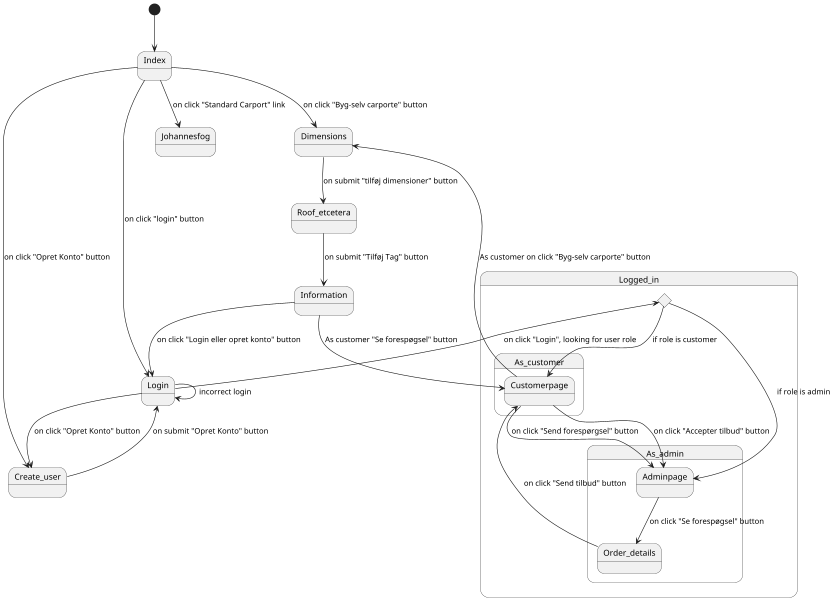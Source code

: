 @startuml
'https://plantuml.com/state-diagram

scale 600 width
scale 600 height

[*] --> Index
Index --> Login : on click "login" button
Index --> Create_user : on click "Opret Konto" button
Index --> Johannesfog : on click "Standard Carport" link
Index --> Dimensions :on click "Byg-selv carporte" button

Create_user --> Login : on submit "Opret Konto" button
Login --> Create_user : on click "Opret Konto" button
Login --> Login : incorrect login

state Logged_in {
state c <<choice>>
Login --> c : on click "Login", looking for user role
state As_customer {
c --> Customerpage :if role is customer
}
state As_admin {
c --> Adminpage : if role is admin
Adminpage --> Order_details : on click "Se forespøgsel" button

}
}

Dimensions --> Roof_etcetera : on submit "tilføj dimensioner" button
Roof_etcetera --> Information : on submit "Tilføj Tag" button
Information --> Login : on click "Login eller opret konto" button
Customerpage --> Dimensions : As customer on click "Byg-selv carporte" button
Order_details --> Customerpage : on click "Send tilbud" button
Customerpage --> Adminpage : on click "Accepter tilbud" button
Customerpage --> Adminpage : on click "Send forespørgsel" button
Information --> Customerpage : As customer "Se forespøgsel" button
@enduml
